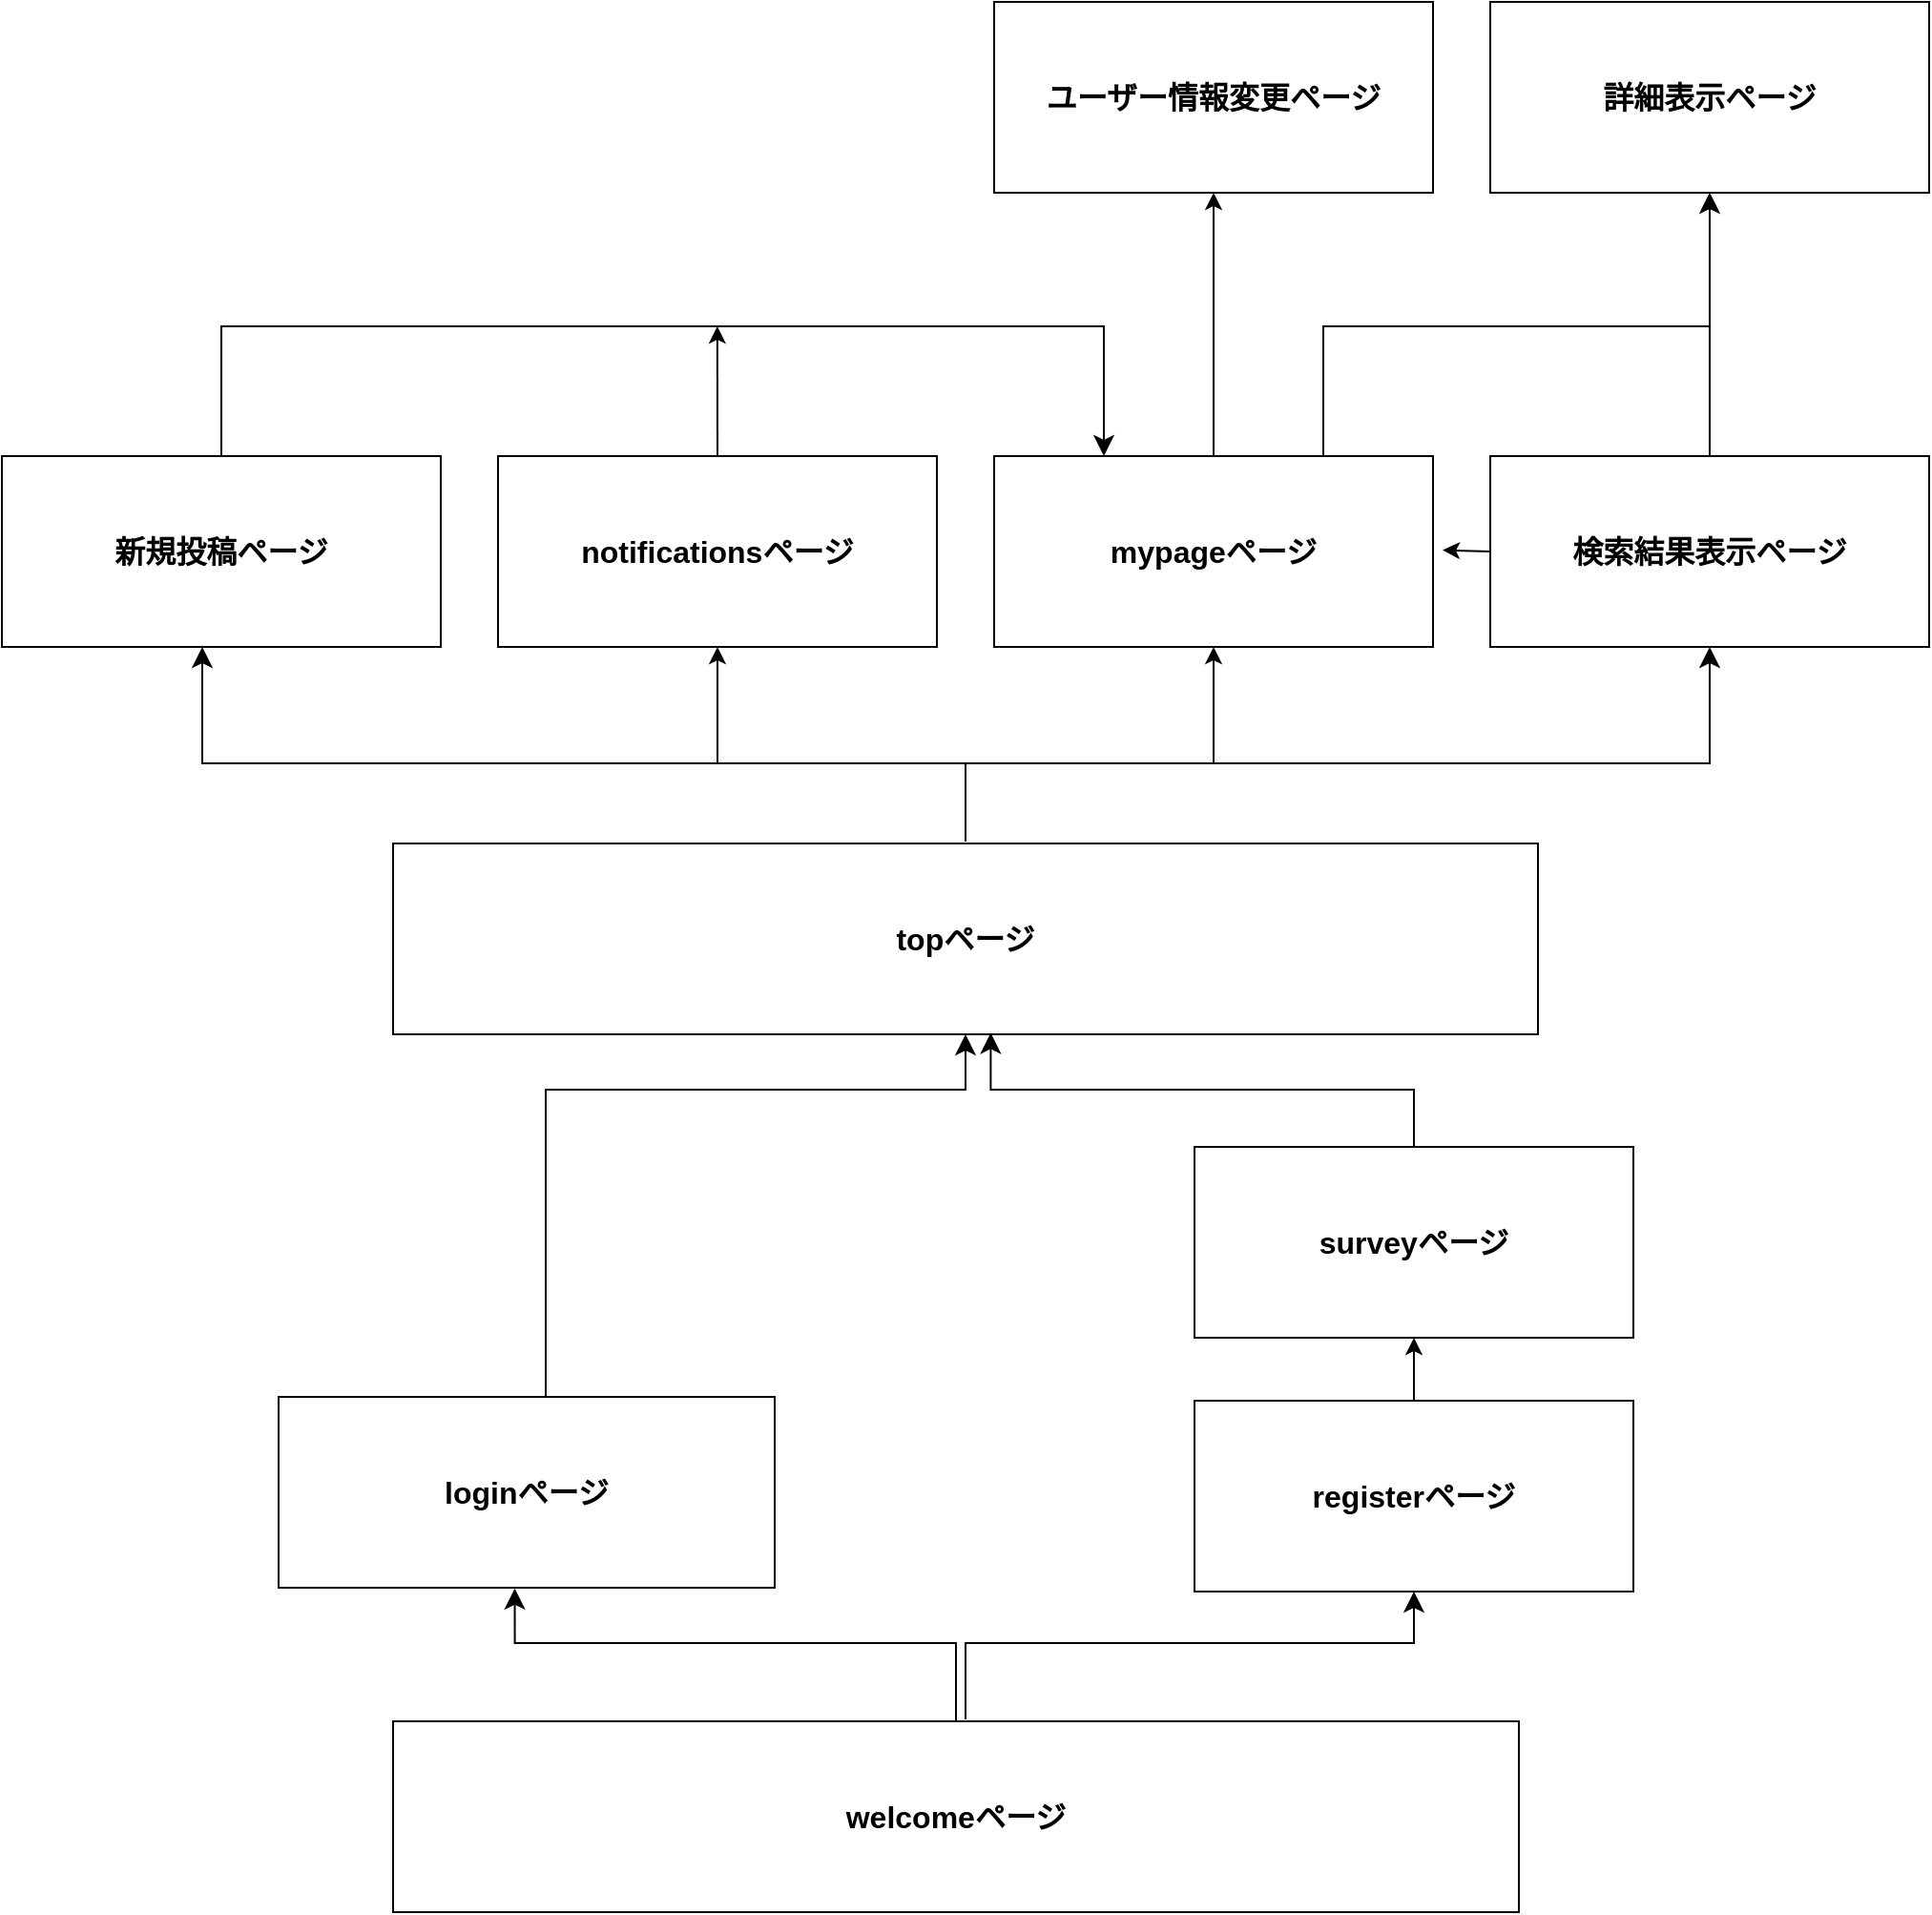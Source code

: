 <mxfile>
    <diagram id="hXx_GPYfZgghkpunzyDF" name="ページ1">
        <mxGraphModel dx="2107" dy="2035" grid="1" gridSize="10" guides="1" tooltips="1" connect="1" arrows="1" fold="1" page="1" pageScale="1" pageWidth="827" pageHeight="1169" math="0" shadow="0">
            <root>
                <mxCell id="0"/>
                <mxCell id="1" parent="0"/>
                <mxCell id="2" value="&lt;font size=&quot;1&quot; style=&quot;&quot;&gt;&lt;b style=&quot;font-size: 16px;&quot;&gt;welcomeページ&lt;/b&gt;&lt;/font&gt;" style="rounded=0;whiteSpace=wrap;html=1;" parent="1" vertex="1">
                    <mxGeometry x="-100" y="31" width="590" height="100" as="geometry"/>
                </mxCell>
                <mxCell id="35" style="edgeStyle=none;html=1;exitX=0.5;exitY=0;exitDx=0;exitDy=0;entryX=0.5;entryY=1;entryDx=0;entryDy=0;fontSize=16;" edge="1" parent="1" source="3" target="34">
                    <mxGeometry relative="1" as="geometry"/>
                </mxCell>
                <mxCell id="3" value="&lt;b&gt;&lt;font style=&quot;font-size: 16px;&quot;&gt;registerページ&lt;/font&gt;&lt;/b&gt;" style="rounded=0;whiteSpace=wrap;html=1;" parent="1" vertex="1">
                    <mxGeometry x="320" y="-137" width="230" height="100" as="geometry"/>
                </mxCell>
                <mxCell id="13" value="&lt;span style=&quot;font-size: 16px;&quot;&gt;&lt;b&gt;loginページ&lt;/b&gt;&lt;/span&gt;" style="rounded=0;whiteSpace=wrap;html=1;" parent="1" vertex="1">
                    <mxGeometry x="-160" y="-139" width="260" height="100" as="geometry"/>
                </mxCell>
                <mxCell id="32" value="" style="edgeStyle=segmentEdgeStyle;endArrow=classic;html=1;curved=0;rounded=0;endSize=8;startSize=8;sourcePerimeterSpacing=0;targetPerimeterSpacing=0;fontSize=16;exitX=0.5;exitY=0;exitDx=0;exitDy=0;entryX=0.476;entryY=1.004;entryDx=0;entryDy=0;entryPerimeter=0;" edge="1" parent="1" source="2" target="13">
                    <mxGeometry width="100" relative="1" as="geometry">
                        <mxPoint x="130" y="-50" as="sourcePoint"/>
                        <mxPoint x="230" y="-10" as="targetPoint"/>
                        <Array as="points">
                            <mxPoint x="195" y="-10"/>
                            <mxPoint x="-36" y="-10"/>
                        </Array>
                    </mxGeometry>
                </mxCell>
                <mxCell id="33" value="" style="edgeStyle=segmentEdgeStyle;endArrow=classic;html=1;curved=0;rounded=0;endSize=8;startSize=8;sourcePerimeterSpacing=0;targetPerimeterSpacing=0;fontSize=16;entryX=0.5;entryY=1;entryDx=0;entryDy=0;" edge="1" parent="1" target="3">
                    <mxGeometry width="100" relative="1" as="geometry">
                        <mxPoint x="200" y="30" as="sourcePoint"/>
                        <mxPoint x="310" y="20" as="targetPoint"/>
                        <Array as="points">
                            <mxPoint x="200" y="-10"/>
                            <mxPoint x="435" y="-10"/>
                        </Array>
                    </mxGeometry>
                </mxCell>
                <mxCell id="34" value="&lt;font style=&quot;font-size: 16px;&quot;&gt;&lt;b&gt;surveyページ&lt;/b&gt;&lt;/font&gt;" style="rounded=0;whiteSpace=wrap;html=1;" vertex="1" parent="1">
                    <mxGeometry x="320" y="-270" width="230" height="100" as="geometry"/>
                </mxCell>
                <mxCell id="36" value="&lt;font style=&quot;font-size: 16px;&quot;&gt;&lt;b&gt;topページ&lt;/b&gt;&lt;/font&gt;" style="rounded=0;whiteSpace=wrap;html=1;" vertex="1" parent="1">
                    <mxGeometry x="-100" y="-429" width="600" height="100" as="geometry"/>
                </mxCell>
                <mxCell id="38" value="" style="edgeStyle=segmentEdgeStyle;endArrow=classic;html=1;curved=0;rounded=0;endSize=8;startSize=8;sourcePerimeterSpacing=0;targetPerimeterSpacing=0;fontSize=16;exitX=0.5;exitY=0;exitDx=0;exitDy=0;" edge="1" parent="1" source="13" target="36">
                    <mxGeometry width="100" relative="1" as="geometry">
                        <mxPoint x="20" y="-200" as="sourcePoint"/>
                        <mxPoint x="30" y="-220" as="targetPoint"/>
                        <Array as="points">
                            <mxPoint x="-20" y="-139"/>
                            <mxPoint x="-20" y="-300"/>
                            <mxPoint x="200" y="-300"/>
                        </Array>
                    </mxGeometry>
                </mxCell>
                <mxCell id="39" value="" style="edgeStyle=segmentEdgeStyle;endArrow=classic;html=1;curved=0;rounded=0;endSize=8;startSize=8;sourcePerimeterSpacing=0;targetPerimeterSpacing=0;fontSize=16;exitX=0.5;exitY=0;exitDx=0;exitDy=0;entryX=0.522;entryY=0.992;entryDx=0;entryDy=0;entryPerimeter=0;" edge="1" parent="1" source="34" target="36">
                    <mxGeometry width="100" relative="1" as="geometry">
                        <mxPoint x="300" y="-330" as="sourcePoint"/>
                        <mxPoint x="220" y="-310" as="targetPoint"/>
                        <Array as="points">
                            <mxPoint x="435" y="-300"/>
                            <mxPoint x="213" y="-300"/>
                        </Array>
                    </mxGeometry>
                </mxCell>
                <mxCell id="40" value="&lt;font style=&quot;font-size: 16px;&quot;&gt;&lt;b&gt;新規投稿ページ&lt;/b&gt;&lt;/font&gt;" style="rounded=0;whiteSpace=wrap;html=1;" vertex="1" parent="1">
                    <mxGeometry x="-305" y="-632" width="230" height="100" as="geometry"/>
                </mxCell>
                <mxCell id="41" value="" style="edgeStyle=segmentEdgeStyle;endArrow=classic;html=1;curved=0;rounded=0;endSize=8;startSize=8;sourcePerimeterSpacing=0;targetPerimeterSpacing=0;fontSize=16;exitX=0.5;exitY=0;exitDx=0;exitDy=0;" edge="1" parent="1" target="40">
                    <mxGeometry width="100" relative="1" as="geometry">
                        <mxPoint x="200" y="-450" as="sourcePoint"/>
                        <mxPoint x="-300" y="-421" as="targetPoint"/>
                        <Array as="points">
                            <mxPoint x="200" y="-471"/>
                            <mxPoint x="-200" y="-471"/>
                        </Array>
                    </mxGeometry>
                </mxCell>
                <mxCell id="54" style="edgeStyle=none;html=1;exitX=0.5;exitY=0;exitDx=0;exitDy=0;fontSize=16;" edge="1" parent="1" source="42">
                    <mxGeometry relative="1" as="geometry">
                        <mxPoint x="69.923" y="-700" as="targetPoint"/>
                    </mxGeometry>
                </mxCell>
                <mxCell id="42" value="&lt;font style=&quot;font-size: 16px;&quot;&gt;&lt;b&gt;notificationsページ&lt;/b&gt;&lt;/font&gt;" style="rounded=0;whiteSpace=wrap;html=1;" vertex="1" parent="1">
                    <mxGeometry x="-45" y="-632" width="230" height="100" as="geometry"/>
                </mxCell>
                <mxCell id="43" value="&lt;font style=&quot;font-size: 16px;&quot;&gt;&lt;b&gt;mypageページ&lt;/b&gt;&lt;/font&gt;" style="rounded=0;whiteSpace=wrap;html=1;" vertex="1" parent="1">
                    <mxGeometry x="215" y="-632" width="230" height="100" as="geometry"/>
                </mxCell>
                <mxCell id="56" style="edgeStyle=none;html=1;exitX=0.5;exitY=0;exitDx=0;exitDy=0;entryX=0.5;entryY=1;entryDx=0;entryDy=0;fontSize=16;" edge="1" parent="1" source="44" target="55">
                    <mxGeometry relative="1" as="geometry"/>
                </mxCell>
                <mxCell id="59" style="edgeStyle=none;html=1;exitX=0;exitY=0.5;exitDx=0;exitDy=0;fontSize=16;" edge="1" parent="1" source="44">
                    <mxGeometry relative="1" as="geometry">
                        <mxPoint x="450" y="-582.692" as="targetPoint"/>
                    </mxGeometry>
                </mxCell>
                <mxCell id="44" value="&lt;font style=&quot;font-size: 16px;&quot;&gt;&lt;b&gt;検索結果表示ページ&lt;/b&gt;&lt;/font&gt;" style="rounded=0;whiteSpace=wrap;html=1;" vertex="1" parent="1">
                    <mxGeometry x="475" y="-632" width="230" height="100" as="geometry"/>
                </mxCell>
                <mxCell id="45" value="" style="edgeStyle=segmentEdgeStyle;endArrow=classic;html=1;curved=0;rounded=0;endSize=8;startSize=8;sourcePerimeterSpacing=0;targetPerimeterSpacing=0;fontSize=16;entryX=0.5;entryY=1;entryDx=0;entryDy=0;" edge="1" parent="1" target="44">
                    <mxGeometry width="100" relative="1" as="geometry">
                        <mxPoint x="200" y="-430" as="sourcePoint"/>
                        <mxPoint x="-189.923" y="-522" as="targetPoint"/>
                        <Array as="points">
                            <mxPoint x="200" y="-471"/>
                            <mxPoint x="590" y="-471"/>
                        </Array>
                    </mxGeometry>
                </mxCell>
                <mxCell id="47" value="" style="edgeStyle=none;orthogonalLoop=1;jettySize=auto;html=1;fontSize=16;entryX=0.5;entryY=1;entryDx=0;entryDy=0;" edge="1" parent="1" target="42">
                    <mxGeometry width="100" relative="1" as="geometry">
                        <mxPoint x="70" y="-471" as="sourcePoint"/>
                        <mxPoint x="400" y="-721" as="targetPoint"/>
                        <Array as="points"/>
                    </mxGeometry>
                </mxCell>
                <mxCell id="48" value="" style="edgeStyle=none;orthogonalLoop=1;jettySize=auto;html=1;fontSize=16;entryX=0.5;entryY=1;entryDx=0;entryDy=0;" edge="1" parent="1" target="43">
                    <mxGeometry width="100" relative="1" as="geometry">
                        <mxPoint x="330" y="-471" as="sourcePoint"/>
                        <mxPoint x="80" y="-522" as="targetPoint"/>
                        <Array as="points"/>
                    </mxGeometry>
                </mxCell>
                <mxCell id="50" value="&lt;font style=&quot;font-size: 16px;&quot;&gt;&lt;b&gt;ユーザー情報変更ページ&lt;/b&gt;&lt;/font&gt;" style="rounded=0;whiteSpace=wrap;html=1;" vertex="1" parent="1">
                    <mxGeometry x="215" y="-870" width="230" height="100" as="geometry"/>
                </mxCell>
                <mxCell id="51" value="" style="edgeStyle=none;orthogonalLoop=1;jettySize=auto;html=1;fontSize=16;exitX=0.5;exitY=0;exitDx=0;exitDy=0;" edge="1" parent="1" source="43" target="50">
                    <mxGeometry width="100" relative="1" as="geometry">
                        <mxPoint x="330" y="-680" as="sourcePoint"/>
                        <mxPoint x="430" y="-680" as="targetPoint"/>
                        <Array as="points"/>
                    </mxGeometry>
                </mxCell>
                <mxCell id="53" value="" style="edgeStyle=segmentEdgeStyle;endArrow=classic;html=1;curved=0;rounded=0;endSize=8;startSize=8;sourcePerimeterSpacing=0;targetPerimeterSpacing=0;fontSize=16;exitX=0.5;exitY=0;exitDx=0;exitDy=0;entryX=0.25;entryY=0;entryDx=0;entryDy=0;" edge="1" parent="1" source="40" target="43">
                    <mxGeometry width="100" relative="1" as="geometry">
                        <mxPoint x="-200" y="-640" as="sourcePoint"/>
                        <mxPoint x="-130" y="-760" as="targetPoint"/>
                        <Array as="points">
                            <mxPoint x="-190" y="-700"/>
                            <mxPoint x="273" y="-700"/>
                        </Array>
                    </mxGeometry>
                </mxCell>
                <mxCell id="55" value="&lt;font style=&quot;font-size: 16px;&quot;&gt;&lt;b&gt;詳細表示ページ&lt;/b&gt;&lt;/font&gt;" style="rounded=0;whiteSpace=wrap;html=1;" vertex="1" parent="1">
                    <mxGeometry x="475" y="-870" width="230" height="100" as="geometry"/>
                </mxCell>
                <mxCell id="58" value="" style="edgeStyle=segmentEdgeStyle;endArrow=classic;html=1;curved=0;rounded=0;endSize=8;startSize=8;sourcePerimeterSpacing=0;targetPerimeterSpacing=0;fontSize=16;entryX=0.5;entryY=1;entryDx=0;entryDy=0;exitX=0.75;exitY=0;exitDx=0;exitDy=0;" edge="1" parent="1" source="43" target="55">
                    <mxGeometry width="100" relative="1" as="geometry">
                        <mxPoint x="400" y="-710" as="sourcePoint"/>
                        <mxPoint x="500" y="-670" as="targetPoint"/>
                        <Array as="points">
                            <mxPoint x="387" y="-700"/>
                            <mxPoint x="590" y="-700"/>
                        </Array>
                    </mxGeometry>
                </mxCell>
            </root>
        </mxGraphModel>
    </diagram>
</mxfile>